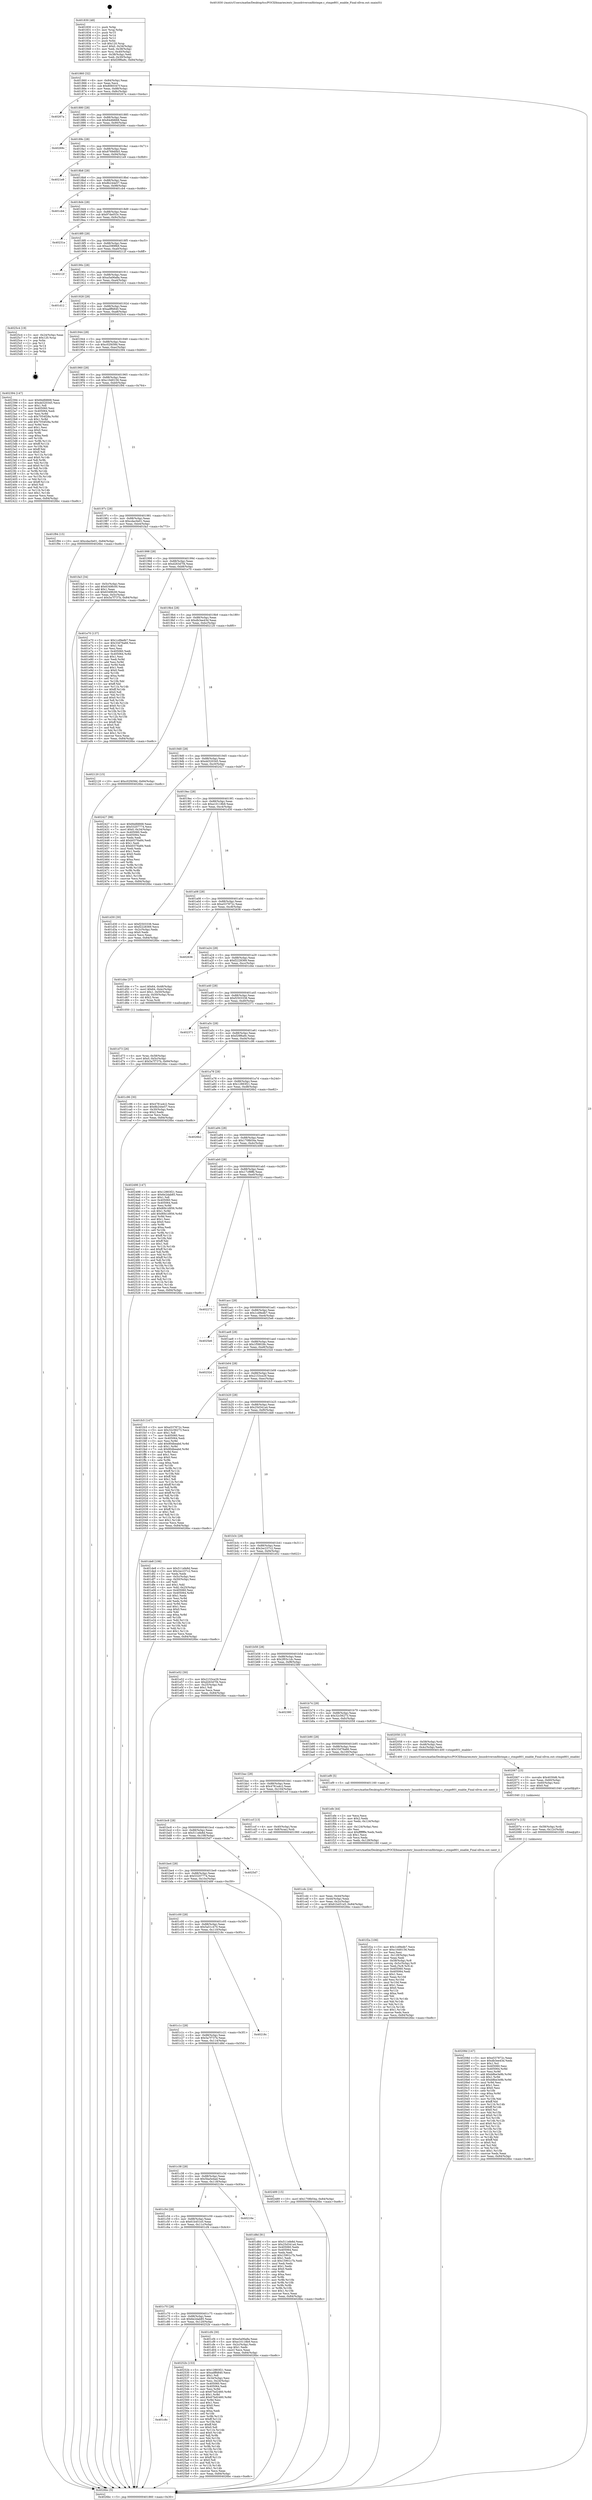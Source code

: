 digraph "0x401830" {
  label = "0x401830 (/mnt/c/Users/mathe/Desktop/tcc/POCII/binaries/extr_linuxdriversmfdstmpe.c_stmpe801_enable_Final-ollvm.out::main(0))"
  labelloc = "t"
  node[shape=record]

  Entry [label="",width=0.3,height=0.3,shape=circle,fillcolor=black,style=filled]
  "0x401860" [label="{
     0x401860 [32]\l
     | [instrs]\l
     &nbsp;&nbsp;0x401860 \<+6\>: mov -0x84(%rbp),%eax\l
     &nbsp;&nbsp;0x401866 \<+2\>: mov %eax,%ecx\l
     &nbsp;&nbsp;0x401868 \<+6\>: sub $0x8060347f,%ecx\l
     &nbsp;&nbsp;0x40186e \<+6\>: mov %eax,-0x88(%rbp)\l
     &nbsp;&nbsp;0x401874 \<+6\>: mov %ecx,-0x8c(%rbp)\l
     &nbsp;&nbsp;0x40187a \<+6\>: je 000000000040267a \<main+0xe4a\>\l
  }"]
  "0x40267a" [label="{
     0x40267a\l
  }", style=dashed]
  "0x401880" [label="{
     0x401880 [28]\l
     | [instrs]\l
     &nbsp;&nbsp;0x401880 \<+5\>: jmp 0000000000401885 \<main+0x55\>\l
     &nbsp;&nbsp;0x401885 \<+6\>: mov -0x88(%rbp),%eax\l
     &nbsp;&nbsp;0x40188b \<+5\>: sub $0x84dfd668,%eax\l
     &nbsp;&nbsp;0x401890 \<+6\>: mov %eax,-0x90(%rbp)\l
     &nbsp;&nbsp;0x401896 \<+6\>: je 000000000040269c \<main+0xe6c\>\l
  }"]
  Exit [label="",width=0.3,height=0.3,shape=circle,fillcolor=black,style=filled,peripheries=2]
  "0x40269c" [label="{
     0x40269c\l
  }", style=dashed]
  "0x40189c" [label="{
     0x40189c [28]\l
     | [instrs]\l
     &nbsp;&nbsp;0x40189c \<+5\>: jmp 00000000004018a1 \<main+0x71\>\l
     &nbsp;&nbsp;0x4018a1 \<+6\>: mov -0x88(%rbp),%eax\l
     &nbsp;&nbsp;0x4018a7 \<+5\>: sub $0x8769d0b5,%eax\l
     &nbsp;&nbsp;0x4018ac \<+6\>: mov %eax,-0x94(%rbp)\l
     &nbsp;&nbsp;0x4018b2 \<+6\>: je 00000000004021e9 \<main+0x9b9\>\l
  }"]
  "0x401c8c" [label="{
     0x401c8c\l
  }", style=dashed]
  "0x4021e9" [label="{
     0x4021e9\l
  }", style=dashed]
  "0x4018b8" [label="{
     0x4018b8 [28]\l
     | [instrs]\l
     &nbsp;&nbsp;0x4018b8 \<+5\>: jmp 00000000004018bd \<main+0x8d\>\l
     &nbsp;&nbsp;0x4018bd \<+6\>: mov -0x88(%rbp),%eax\l
     &nbsp;&nbsp;0x4018c3 \<+5\>: sub $0x8b244e57,%eax\l
     &nbsp;&nbsp;0x4018c8 \<+6\>: mov %eax,-0x98(%rbp)\l
     &nbsp;&nbsp;0x4018ce \<+6\>: je 0000000000401cb4 \<main+0x484\>\l
  }"]
  "0x40252b" [label="{
     0x40252b [153]\l
     | [instrs]\l
     &nbsp;&nbsp;0x40252b \<+5\>: mov $0x12883f21,%eax\l
     &nbsp;&nbsp;0x402530 \<+5\>: mov $0xadff4840,%ecx\l
     &nbsp;&nbsp;0x402535 \<+2\>: mov $0x1,%dl\l
     &nbsp;&nbsp;0x402537 \<+3\>: mov -0x34(%rbp),%esi\l
     &nbsp;&nbsp;0x40253a \<+3\>: mov %esi,-0x24(%rbp)\l
     &nbsp;&nbsp;0x40253d \<+7\>: mov 0x405060,%esi\l
     &nbsp;&nbsp;0x402544 \<+7\>: mov 0x405064,%edi\l
     &nbsp;&nbsp;0x40254b \<+3\>: mov %esi,%r8d\l
     &nbsp;&nbsp;0x40254e \<+7\>: sub $0x67bd2460,%r8d\l
     &nbsp;&nbsp;0x402555 \<+4\>: sub $0x1,%r8d\l
     &nbsp;&nbsp;0x402559 \<+7\>: add $0x67bd2460,%r8d\l
     &nbsp;&nbsp;0x402560 \<+4\>: imul %r8d,%esi\l
     &nbsp;&nbsp;0x402564 \<+3\>: and $0x1,%esi\l
     &nbsp;&nbsp;0x402567 \<+3\>: cmp $0x0,%esi\l
     &nbsp;&nbsp;0x40256a \<+4\>: sete %r9b\l
     &nbsp;&nbsp;0x40256e \<+3\>: cmp $0xa,%edi\l
     &nbsp;&nbsp;0x402571 \<+4\>: setl %r10b\l
     &nbsp;&nbsp;0x402575 \<+3\>: mov %r9b,%r11b\l
     &nbsp;&nbsp;0x402578 \<+4\>: xor $0xff,%r11b\l
     &nbsp;&nbsp;0x40257c \<+3\>: mov %r10b,%bl\l
     &nbsp;&nbsp;0x40257f \<+3\>: xor $0xff,%bl\l
     &nbsp;&nbsp;0x402582 \<+3\>: xor $0x0,%dl\l
     &nbsp;&nbsp;0x402585 \<+3\>: mov %r11b,%r14b\l
     &nbsp;&nbsp;0x402588 \<+4\>: and $0x0,%r14b\l
     &nbsp;&nbsp;0x40258c \<+3\>: and %dl,%r9b\l
     &nbsp;&nbsp;0x40258f \<+3\>: mov %bl,%r15b\l
     &nbsp;&nbsp;0x402592 \<+4\>: and $0x0,%r15b\l
     &nbsp;&nbsp;0x402596 \<+3\>: and %dl,%r10b\l
     &nbsp;&nbsp;0x402599 \<+3\>: or %r9b,%r14b\l
     &nbsp;&nbsp;0x40259c \<+3\>: or %r10b,%r15b\l
     &nbsp;&nbsp;0x40259f \<+3\>: xor %r15b,%r14b\l
     &nbsp;&nbsp;0x4025a2 \<+3\>: or %bl,%r11b\l
     &nbsp;&nbsp;0x4025a5 \<+4\>: xor $0xff,%r11b\l
     &nbsp;&nbsp;0x4025a9 \<+3\>: or $0x0,%dl\l
     &nbsp;&nbsp;0x4025ac \<+3\>: and %dl,%r11b\l
     &nbsp;&nbsp;0x4025af \<+3\>: or %r11b,%r14b\l
     &nbsp;&nbsp;0x4025b2 \<+4\>: test $0x1,%r14b\l
     &nbsp;&nbsp;0x4025b6 \<+3\>: cmovne %ecx,%eax\l
     &nbsp;&nbsp;0x4025b9 \<+6\>: mov %eax,-0x84(%rbp)\l
     &nbsp;&nbsp;0x4025bf \<+5\>: jmp 00000000004026bc \<main+0xe8c\>\l
  }"]
  "0x401cb4" [label="{
     0x401cb4\l
  }", style=dashed]
  "0x4018d4" [label="{
     0x4018d4 [28]\l
     | [instrs]\l
     &nbsp;&nbsp;0x4018d4 \<+5\>: jmp 00000000004018d9 \<main+0xa9\>\l
     &nbsp;&nbsp;0x4018d9 \<+6\>: mov -0x88(%rbp),%eax\l
     &nbsp;&nbsp;0x4018df \<+5\>: sub $0x97de053c,%eax\l
     &nbsp;&nbsp;0x4018e4 \<+6\>: mov %eax,-0x9c(%rbp)\l
     &nbsp;&nbsp;0x4018ea \<+6\>: je 000000000040231e \<main+0xaee\>\l
  }"]
  "0x40208d" [label="{
     0x40208d [147]\l
     | [instrs]\l
     &nbsp;&nbsp;0x40208d \<+5\>: mov $0xe537872c,%eax\l
     &nbsp;&nbsp;0x402092 \<+5\>: mov $0xdb3ee43d,%edx\l
     &nbsp;&nbsp;0x402097 \<+2\>: mov $0x1,%cl\l
     &nbsp;&nbsp;0x402099 \<+7\>: mov 0x405060,%esi\l
     &nbsp;&nbsp;0x4020a0 \<+8\>: mov 0x405064,%r8d\l
     &nbsp;&nbsp;0x4020a8 \<+3\>: mov %esi,%r9d\l
     &nbsp;&nbsp;0x4020ab \<+7\>: add $0xb8be3e9b,%r9d\l
     &nbsp;&nbsp;0x4020b2 \<+4\>: sub $0x1,%r9d\l
     &nbsp;&nbsp;0x4020b6 \<+7\>: sub $0xb8be3e9b,%r9d\l
     &nbsp;&nbsp;0x4020bd \<+4\>: imul %r9d,%esi\l
     &nbsp;&nbsp;0x4020c1 \<+3\>: and $0x1,%esi\l
     &nbsp;&nbsp;0x4020c4 \<+3\>: cmp $0x0,%esi\l
     &nbsp;&nbsp;0x4020c7 \<+4\>: sete %r10b\l
     &nbsp;&nbsp;0x4020cb \<+4\>: cmp $0xa,%r8d\l
     &nbsp;&nbsp;0x4020cf \<+4\>: setl %r11b\l
     &nbsp;&nbsp;0x4020d3 \<+3\>: mov %r10b,%bl\l
     &nbsp;&nbsp;0x4020d6 \<+3\>: xor $0xff,%bl\l
     &nbsp;&nbsp;0x4020d9 \<+3\>: mov %r11b,%r14b\l
     &nbsp;&nbsp;0x4020dc \<+4\>: xor $0xff,%r14b\l
     &nbsp;&nbsp;0x4020e0 \<+3\>: xor $0x0,%cl\l
     &nbsp;&nbsp;0x4020e3 \<+3\>: mov %bl,%r15b\l
     &nbsp;&nbsp;0x4020e6 \<+4\>: and $0x0,%r15b\l
     &nbsp;&nbsp;0x4020ea \<+3\>: and %cl,%r10b\l
     &nbsp;&nbsp;0x4020ed \<+3\>: mov %r14b,%r12b\l
     &nbsp;&nbsp;0x4020f0 \<+4\>: and $0x0,%r12b\l
     &nbsp;&nbsp;0x4020f4 \<+3\>: and %cl,%r11b\l
     &nbsp;&nbsp;0x4020f7 \<+3\>: or %r10b,%r15b\l
     &nbsp;&nbsp;0x4020fa \<+3\>: or %r11b,%r12b\l
     &nbsp;&nbsp;0x4020fd \<+3\>: xor %r12b,%r15b\l
     &nbsp;&nbsp;0x402100 \<+3\>: or %r14b,%bl\l
     &nbsp;&nbsp;0x402103 \<+3\>: xor $0xff,%bl\l
     &nbsp;&nbsp;0x402106 \<+3\>: or $0x0,%cl\l
     &nbsp;&nbsp;0x402109 \<+2\>: and %cl,%bl\l
     &nbsp;&nbsp;0x40210b \<+3\>: or %bl,%r15b\l
     &nbsp;&nbsp;0x40210e \<+4\>: test $0x1,%r15b\l
     &nbsp;&nbsp;0x402112 \<+3\>: cmovne %edx,%eax\l
     &nbsp;&nbsp;0x402115 \<+6\>: mov %eax,-0x84(%rbp)\l
     &nbsp;&nbsp;0x40211b \<+5\>: jmp 00000000004026bc \<main+0xe8c\>\l
  }"]
  "0x40231e" [label="{
     0x40231e\l
  }", style=dashed]
  "0x4018f0" [label="{
     0x4018f0 [28]\l
     | [instrs]\l
     &nbsp;&nbsp;0x4018f0 \<+5\>: jmp 00000000004018f5 \<main+0xc5\>\l
     &nbsp;&nbsp;0x4018f5 \<+6\>: mov -0x88(%rbp),%eax\l
     &nbsp;&nbsp;0x4018fb \<+5\>: sub $0xa2089fb9,%eax\l
     &nbsp;&nbsp;0x401900 \<+6\>: mov %eax,-0xa0(%rbp)\l
     &nbsp;&nbsp;0x401906 \<+6\>: je 000000000040212f \<main+0x8ff\>\l
  }"]
  "0x40207e" [label="{
     0x40207e [15]\l
     | [instrs]\l
     &nbsp;&nbsp;0x40207e \<+4\>: mov -0x58(%rbp),%rdi\l
     &nbsp;&nbsp;0x402082 \<+6\>: mov %eax,-0x12c(%rbp)\l
     &nbsp;&nbsp;0x402088 \<+5\>: call 0000000000401030 \<free@plt\>\l
     | [calls]\l
     &nbsp;&nbsp;0x401030 \{1\} (unknown)\l
  }"]
  "0x40212f" [label="{
     0x40212f\l
  }", style=dashed]
  "0x40190c" [label="{
     0x40190c [28]\l
     | [instrs]\l
     &nbsp;&nbsp;0x40190c \<+5\>: jmp 0000000000401911 \<main+0xe1\>\l
     &nbsp;&nbsp;0x401911 \<+6\>: mov -0x88(%rbp),%eax\l
     &nbsp;&nbsp;0x401917 \<+5\>: sub $0xa5a06a8a,%eax\l
     &nbsp;&nbsp;0x40191c \<+6\>: mov %eax,-0xa4(%rbp)\l
     &nbsp;&nbsp;0x401922 \<+6\>: je 0000000000401d12 \<main+0x4e2\>\l
  }"]
  "0x402067" [label="{
     0x402067 [23]\l
     | [instrs]\l
     &nbsp;&nbsp;0x402067 \<+10\>: movabs $0x4030d6,%rdi\l
     &nbsp;&nbsp;0x402071 \<+3\>: mov %eax,-0x60(%rbp)\l
     &nbsp;&nbsp;0x402074 \<+3\>: mov -0x60(%rbp),%esi\l
     &nbsp;&nbsp;0x402077 \<+2\>: mov $0x0,%al\l
     &nbsp;&nbsp;0x402079 \<+5\>: call 0000000000401040 \<printf@plt\>\l
     | [calls]\l
     &nbsp;&nbsp;0x401040 \{1\} (unknown)\l
  }"]
  "0x401d12" [label="{
     0x401d12\l
  }", style=dashed]
  "0x401928" [label="{
     0x401928 [28]\l
     | [instrs]\l
     &nbsp;&nbsp;0x401928 \<+5\>: jmp 000000000040192d \<main+0xfd\>\l
     &nbsp;&nbsp;0x40192d \<+6\>: mov -0x88(%rbp),%eax\l
     &nbsp;&nbsp;0x401933 \<+5\>: sub $0xadff4840,%eax\l
     &nbsp;&nbsp;0x401938 \<+6\>: mov %eax,-0xa8(%rbp)\l
     &nbsp;&nbsp;0x40193e \<+6\>: je 00000000004025c4 \<main+0xd94\>\l
  }"]
  "0x401f2a" [label="{
     0x401f2a [106]\l
     | [instrs]\l
     &nbsp;&nbsp;0x401f2a \<+5\>: mov $0x1cd9edb7,%ecx\l
     &nbsp;&nbsp;0x401f2f \<+5\>: mov $0xc16d0156,%edx\l
     &nbsp;&nbsp;0x401f34 \<+2\>: xor %esi,%esi\l
     &nbsp;&nbsp;0x401f36 \<+6\>: mov -0x128(%rbp),%edi\l
     &nbsp;&nbsp;0x401f3c \<+3\>: imul %eax,%edi\l
     &nbsp;&nbsp;0x401f3f \<+4\>: mov -0x58(%rbp),%r8\l
     &nbsp;&nbsp;0x401f43 \<+4\>: movslq -0x5c(%rbp),%r9\l
     &nbsp;&nbsp;0x401f47 \<+4\>: mov %edi,(%r8,%r9,4)\l
     &nbsp;&nbsp;0x401f4b \<+7\>: mov 0x405060,%eax\l
     &nbsp;&nbsp;0x401f52 \<+7\>: mov 0x405064,%edi\l
     &nbsp;&nbsp;0x401f59 \<+3\>: sub $0x1,%esi\l
     &nbsp;&nbsp;0x401f5c \<+3\>: mov %eax,%r10d\l
     &nbsp;&nbsp;0x401f5f \<+3\>: add %esi,%r10d\l
     &nbsp;&nbsp;0x401f62 \<+4\>: imul %r10d,%eax\l
     &nbsp;&nbsp;0x401f66 \<+3\>: and $0x1,%eax\l
     &nbsp;&nbsp;0x401f69 \<+3\>: cmp $0x0,%eax\l
     &nbsp;&nbsp;0x401f6c \<+4\>: sete %r11b\l
     &nbsp;&nbsp;0x401f70 \<+3\>: cmp $0xa,%edi\l
     &nbsp;&nbsp;0x401f73 \<+3\>: setl %bl\l
     &nbsp;&nbsp;0x401f76 \<+3\>: mov %r11b,%r14b\l
     &nbsp;&nbsp;0x401f79 \<+3\>: and %bl,%r14b\l
     &nbsp;&nbsp;0x401f7c \<+3\>: xor %bl,%r11b\l
     &nbsp;&nbsp;0x401f7f \<+3\>: or %r11b,%r14b\l
     &nbsp;&nbsp;0x401f82 \<+4\>: test $0x1,%r14b\l
     &nbsp;&nbsp;0x401f86 \<+3\>: cmovne %edx,%ecx\l
     &nbsp;&nbsp;0x401f89 \<+6\>: mov %ecx,-0x84(%rbp)\l
     &nbsp;&nbsp;0x401f8f \<+5\>: jmp 00000000004026bc \<main+0xe8c\>\l
  }"]
  "0x4025c4" [label="{
     0x4025c4 [19]\l
     | [instrs]\l
     &nbsp;&nbsp;0x4025c4 \<+3\>: mov -0x24(%rbp),%eax\l
     &nbsp;&nbsp;0x4025c7 \<+7\>: add $0x120,%rsp\l
     &nbsp;&nbsp;0x4025ce \<+1\>: pop %rbx\l
     &nbsp;&nbsp;0x4025cf \<+2\>: pop %r12\l
     &nbsp;&nbsp;0x4025d1 \<+2\>: pop %r14\l
     &nbsp;&nbsp;0x4025d3 \<+2\>: pop %r15\l
     &nbsp;&nbsp;0x4025d5 \<+1\>: pop %rbp\l
     &nbsp;&nbsp;0x4025d6 \<+1\>: ret\l
  }"]
  "0x401944" [label="{
     0x401944 [28]\l
     | [instrs]\l
     &nbsp;&nbsp;0x401944 \<+5\>: jmp 0000000000401949 \<main+0x119\>\l
     &nbsp;&nbsp;0x401949 \<+6\>: mov -0x88(%rbp),%eax\l
     &nbsp;&nbsp;0x40194f \<+5\>: sub $0xc02f458d,%eax\l
     &nbsp;&nbsp;0x401954 \<+6\>: mov %eax,-0xac(%rbp)\l
     &nbsp;&nbsp;0x40195a \<+6\>: je 0000000000402394 \<main+0xb64\>\l
  }"]
  "0x401efe" [label="{
     0x401efe [44]\l
     | [instrs]\l
     &nbsp;&nbsp;0x401efe \<+2\>: xor %ecx,%ecx\l
     &nbsp;&nbsp;0x401f00 \<+5\>: mov $0x2,%edx\l
     &nbsp;&nbsp;0x401f05 \<+6\>: mov %edx,-0x124(%rbp)\l
     &nbsp;&nbsp;0x401f0b \<+1\>: cltd\l
     &nbsp;&nbsp;0x401f0c \<+6\>: mov -0x124(%rbp),%esi\l
     &nbsp;&nbsp;0x401f12 \<+2\>: idiv %esi\l
     &nbsp;&nbsp;0x401f14 \<+6\>: imul $0xfffffffe,%edx,%edx\l
     &nbsp;&nbsp;0x401f1a \<+3\>: sub $0x1,%ecx\l
     &nbsp;&nbsp;0x401f1d \<+2\>: sub %ecx,%edx\l
     &nbsp;&nbsp;0x401f1f \<+6\>: mov %edx,-0x128(%rbp)\l
     &nbsp;&nbsp;0x401f25 \<+5\>: call 0000000000401160 \<next_i\>\l
     | [calls]\l
     &nbsp;&nbsp;0x401160 \{1\} (/mnt/c/Users/mathe/Desktop/tcc/POCII/binaries/extr_linuxdriversmfdstmpe.c_stmpe801_enable_Final-ollvm.out::next_i)\l
  }"]
  "0x402394" [label="{
     0x402394 [147]\l
     | [instrs]\l
     &nbsp;&nbsp;0x402394 \<+5\>: mov $0x84dfd668,%eax\l
     &nbsp;&nbsp;0x402399 \<+5\>: mov $0xdd320345,%ecx\l
     &nbsp;&nbsp;0x40239e \<+2\>: mov $0x1,%dl\l
     &nbsp;&nbsp;0x4023a0 \<+7\>: mov 0x405060,%esi\l
     &nbsp;&nbsp;0x4023a7 \<+7\>: mov 0x405064,%edi\l
     &nbsp;&nbsp;0x4023ae \<+3\>: mov %esi,%r8d\l
     &nbsp;&nbsp;0x4023b1 \<+7\>: sub $0x7054f28a,%r8d\l
     &nbsp;&nbsp;0x4023b8 \<+4\>: sub $0x1,%r8d\l
     &nbsp;&nbsp;0x4023bc \<+7\>: add $0x7054f28a,%r8d\l
     &nbsp;&nbsp;0x4023c3 \<+4\>: imul %r8d,%esi\l
     &nbsp;&nbsp;0x4023c7 \<+3\>: and $0x1,%esi\l
     &nbsp;&nbsp;0x4023ca \<+3\>: cmp $0x0,%esi\l
     &nbsp;&nbsp;0x4023cd \<+4\>: sete %r9b\l
     &nbsp;&nbsp;0x4023d1 \<+3\>: cmp $0xa,%edi\l
     &nbsp;&nbsp;0x4023d4 \<+4\>: setl %r10b\l
     &nbsp;&nbsp;0x4023d8 \<+3\>: mov %r9b,%r11b\l
     &nbsp;&nbsp;0x4023db \<+4\>: xor $0xff,%r11b\l
     &nbsp;&nbsp;0x4023df \<+3\>: mov %r10b,%bl\l
     &nbsp;&nbsp;0x4023e2 \<+3\>: xor $0xff,%bl\l
     &nbsp;&nbsp;0x4023e5 \<+3\>: xor $0x0,%dl\l
     &nbsp;&nbsp;0x4023e8 \<+3\>: mov %r11b,%r14b\l
     &nbsp;&nbsp;0x4023eb \<+4\>: and $0x0,%r14b\l
     &nbsp;&nbsp;0x4023ef \<+3\>: and %dl,%r9b\l
     &nbsp;&nbsp;0x4023f2 \<+3\>: mov %bl,%r15b\l
     &nbsp;&nbsp;0x4023f5 \<+4\>: and $0x0,%r15b\l
     &nbsp;&nbsp;0x4023f9 \<+3\>: and %dl,%r10b\l
     &nbsp;&nbsp;0x4023fc \<+3\>: or %r9b,%r14b\l
     &nbsp;&nbsp;0x4023ff \<+3\>: or %r10b,%r15b\l
     &nbsp;&nbsp;0x402402 \<+3\>: xor %r15b,%r14b\l
     &nbsp;&nbsp;0x402405 \<+3\>: or %bl,%r11b\l
     &nbsp;&nbsp;0x402408 \<+4\>: xor $0xff,%r11b\l
     &nbsp;&nbsp;0x40240c \<+3\>: or $0x0,%dl\l
     &nbsp;&nbsp;0x40240f \<+3\>: and %dl,%r11b\l
     &nbsp;&nbsp;0x402412 \<+3\>: or %r11b,%r14b\l
     &nbsp;&nbsp;0x402415 \<+4\>: test $0x1,%r14b\l
     &nbsp;&nbsp;0x402419 \<+3\>: cmovne %ecx,%eax\l
     &nbsp;&nbsp;0x40241c \<+6\>: mov %eax,-0x84(%rbp)\l
     &nbsp;&nbsp;0x402422 \<+5\>: jmp 00000000004026bc \<main+0xe8c\>\l
  }"]
  "0x401960" [label="{
     0x401960 [28]\l
     | [instrs]\l
     &nbsp;&nbsp;0x401960 \<+5\>: jmp 0000000000401965 \<main+0x135\>\l
     &nbsp;&nbsp;0x401965 \<+6\>: mov -0x88(%rbp),%eax\l
     &nbsp;&nbsp;0x40196b \<+5\>: sub $0xc16d0156,%eax\l
     &nbsp;&nbsp;0x401970 \<+6\>: mov %eax,-0xb0(%rbp)\l
     &nbsp;&nbsp;0x401976 \<+6\>: je 0000000000401f94 \<main+0x764\>\l
  }"]
  "0x401d73" [label="{
     0x401d73 [26]\l
     | [instrs]\l
     &nbsp;&nbsp;0x401d73 \<+4\>: mov %rax,-0x58(%rbp)\l
     &nbsp;&nbsp;0x401d77 \<+7\>: movl $0x0,-0x5c(%rbp)\l
     &nbsp;&nbsp;0x401d7e \<+10\>: movl $0x5a7f737b,-0x84(%rbp)\l
     &nbsp;&nbsp;0x401d88 \<+5\>: jmp 00000000004026bc \<main+0xe8c\>\l
  }"]
  "0x401f94" [label="{
     0x401f94 [15]\l
     | [instrs]\l
     &nbsp;&nbsp;0x401f94 \<+10\>: movl $0xcdac0e01,-0x84(%rbp)\l
     &nbsp;&nbsp;0x401f9e \<+5\>: jmp 00000000004026bc \<main+0xe8c\>\l
  }"]
  "0x40197c" [label="{
     0x40197c [28]\l
     | [instrs]\l
     &nbsp;&nbsp;0x40197c \<+5\>: jmp 0000000000401981 \<main+0x151\>\l
     &nbsp;&nbsp;0x401981 \<+6\>: mov -0x88(%rbp),%eax\l
     &nbsp;&nbsp;0x401987 \<+5\>: sub $0xcdac0e01,%eax\l
     &nbsp;&nbsp;0x40198c \<+6\>: mov %eax,-0xb4(%rbp)\l
     &nbsp;&nbsp;0x401992 \<+6\>: je 0000000000401fa3 \<main+0x773\>\l
  }"]
  "0x401c70" [label="{
     0x401c70 [28]\l
     | [instrs]\l
     &nbsp;&nbsp;0x401c70 \<+5\>: jmp 0000000000401c75 \<main+0x445\>\l
     &nbsp;&nbsp;0x401c75 \<+6\>: mov -0x88(%rbp),%eax\l
     &nbsp;&nbsp;0x401c7b \<+5\>: sub $0x6e2dab85,%eax\l
     &nbsp;&nbsp;0x401c80 \<+6\>: mov %eax,-0x120(%rbp)\l
     &nbsp;&nbsp;0x401c86 \<+6\>: je 000000000040252b \<main+0xcfb\>\l
  }"]
  "0x401fa3" [label="{
     0x401fa3 [34]\l
     | [instrs]\l
     &nbsp;&nbsp;0x401fa3 \<+3\>: mov -0x5c(%rbp),%eax\l
     &nbsp;&nbsp;0x401fa6 \<+5\>: add $0x6349fc00,%eax\l
     &nbsp;&nbsp;0x401fab \<+3\>: add $0x1,%eax\l
     &nbsp;&nbsp;0x401fae \<+5\>: sub $0x6349fc00,%eax\l
     &nbsp;&nbsp;0x401fb3 \<+3\>: mov %eax,-0x5c(%rbp)\l
     &nbsp;&nbsp;0x401fb6 \<+10\>: movl $0x5a7f737b,-0x84(%rbp)\l
     &nbsp;&nbsp;0x401fc0 \<+5\>: jmp 00000000004026bc \<main+0xe8c\>\l
  }"]
  "0x401998" [label="{
     0x401998 [28]\l
     | [instrs]\l
     &nbsp;&nbsp;0x401998 \<+5\>: jmp 000000000040199d \<main+0x16d\>\l
     &nbsp;&nbsp;0x40199d \<+6\>: mov -0x88(%rbp),%eax\l
     &nbsp;&nbsp;0x4019a3 \<+5\>: sub $0xd263d7f4,%eax\l
     &nbsp;&nbsp;0x4019a8 \<+6\>: mov %eax,-0xb8(%rbp)\l
     &nbsp;&nbsp;0x4019ae \<+6\>: je 0000000000401e70 \<main+0x640\>\l
  }"]
  "0x401cf4" [label="{
     0x401cf4 [30]\l
     | [instrs]\l
     &nbsp;&nbsp;0x401cf4 \<+5\>: mov $0xa5a06a8a,%eax\l
     &nbsp;&nbsp;0x401cf9 \<+5\>: mov $0xe10118b9,%ecx\l
     &nbsp;&nbsp;0x401cfe \<+3\>: mov -0x2c(%rbp),%edx\l
     &nbsp;&nbsp;0x401d01 \<+3\>: cmp $0x1,%edx\l
     &nbsp;&nbsp;0x401d04 \<+3\>: cmovl %ecx,%eax\l
     &nbsp;&nbsp;0x401d07 \<+6\>: mov %eax,-0x84(%rbp)\l
     &nbsp;&nbsp;0x401d0d \<+5\>: jmp 00000000004026bc \<main+0xe8c\>\l
  }"]
  "0x401e70" [label="{
     0x401e70 [137]\l
     | [instrs]\l
     &nbsp;&nbsp;0x401e70 \<+5\>: mov $0x1cd9edb7,%eax\l
     &nbsp;&nbsp;0x401e75 \<+5\>: mov $0x33d76a66,%ecx\l
     &nbsp;&nbsp;0x401e7a \<+2\>: mov $0x1,%dl\l
     &nbsp;&nbsp;0x401e7c \<+2\>: xor %esi,%esi\l
     &nbsp;&nbsp;0x401e7e \<+7\>: mov 0x405060,%edi\l
     &nbsp;&nbsp;0x401e85 \<+8\>: mov 0x405064,%r8d\l
     &nbsp;&nbsp;0x401e8d \<+3\>: sub $0x1,%esi\l
     &nbsp;&nbsp;0x401e90 \<+3\>: mov %edi,%r9d\l
     &nbsp;&nbsp;0x401e93 \<+3\>: add %esi,%r9d\l
     &nbsp;&nbsp;0x401e96 \<+4\>: imul %r9d,%edi\l
     &nbsp;&nbsp;0x401e9a \<+3\>: and $0x1,%edi\l
     &nbsp;&nbsp;0x401e9d \<+3\>: cmp $0x0,%edi\l
     &nbsp;&nbsp;0x401ea0 \<+4\>: sete %r10b\l
     &nbsp;&nbsp;0x401ea4 \<+4\>: cmp $0xa,%r8d\l
     &nbsp;&nbsp;0x401ea8 \<+4\>: setl %r11b\l
     &nbsp;&nbsp;0x401eac \<+3\>: mov %r10b,%bl\l
     &nbsp;&nbsp;0x401eaf \<+3\>: xor $0xff,%bl\l
     &nbsp;&nbsp;0x401eb2 \<+3\>: mov %r11b,%r14b\l
     &nbsp;&nbsp;0x401eb5 \<+4\>: xor $0xff,%r14b\l
     &nbsp;&nbsp;0x401eb9 \<+3\>: xor $0x0,%dl\l
     &nbsp;&nbsp;0x401ebc \<+3\>: mov %bl,%r15b\l
     &nbsp;&nbsp;0x401ebf \<+4\>: and $0x0,%r15b\l
     &nbsp;&nbsp;0x401ec3 \<+3\>: and %dl,%r10b\l
     &nbsp;&nbsp;0x401ec6 \<+3\>: mov %r14b,%r12b\l
     &nbsp;&nbsp;0x401ec9 \<+4\>: and $0x0,%r12b\l
     &nbsp;&nbsp;0x401ecd \<+3\>: and %dl,%r11b\l
     &nbsp;&nbsp;0x401ed0 \<+3\>: or %r10b,%r15b\l
     &nbsp;&nbsp;0x401ed3 \<+3\>: or %r11b,%r12b\l
     &nbsp;&nbsp;0x401ed6 \<+3\>: xor %r12b,%r15b\l
     &nbsp;&nbsp;0x401ed9 \<+3\>: or %r14b,%bl\l
     &nbsp;&nbsp;0x401edc \<+3\>: xor $0xff,%bl\l
     &nbsp;&nbsp;0x401edf \<+3\>: or $0x0,%dl\l
     &nbsp;&nbsp;0x401ee2 \<+2\>: and %dl,%bl\l
     &nbsp;&nbsp;0x401ee4 \<+3\>: or %bl,%r15b\l
     &nbsp;&nbsp;0x401ee7 \<+4\>: test $0x1,%r15b\l
     &nbsp;&nbsp;0x401eeb \<+3\>: cmovne %ecx,%eax\l
     &nbsp;&nbsp;0x401eee \<+6\>: mov %eax,-0x84(%rbp)\l
     &nbsp;&nbsp;0x401ef4 \<+5\>: jmp 00000000004026bc \<main+0xe8c\>\l
  }"]
  "0x4019b4" [label="{
     0x4019b4 [28]\l
     | [instrs]\l
     &nbsp;&nbsp;0x4019b4 \<+5\>: jmp 00000000004019b9 \<main+0x189\>\l
     &nbsp;&nbsp;0x4019b9 \<+6\>: mov -0x88(%rbp),%eax\l
     &nbsp;&nbsp;0x4019bf \<+5\>: sub $0xdb3ee43d,%eax\l
     &nbsp;&nbsp;0x4019c4 \<+6\>: mov %eax,-0xbc(%rbp)\l
     &nbsp;&nbsp;0x4019ca \<+6\>: je 0000000000402120 \<main+0x8f0\>\l
  }"]
  "0x401c54" [label="{
     0x401c54 [28]\l
     | [instrs]\l
     &nbsp;&nbsp;0x401c54 \<+5\>: jmp 0000000000401c59 \<main+0x429\>\l
     &nbsp;&nbsp;0x401c59 \<+6\>: mov -0x88(%rbp),%eax\l
     &nbsp;&nbsp;0x401c5f \<+5\>: sub $0x61b451e5,%eax\l
     &nbsp;&nbsp;0x401c64 \<+6\>: mov %eax,-0x11c(%rbp)\l
     &nbsp;&nbsp;0x401c6a \<+6\>: je 0000000000401cf4 \<main+0x4c4\>\l
  }"]
  "0x402120" [label="{
     0x402120 [15]\l
     | [instrs]\l
     &nbsp;&nbsp;0x402120 \<+10\>: movl $0xc02f458d,-0x84(%rbp)\l
     &nbsp;&nbsp;0x40212a \<+5\>: jmp 00000000004026bc \<main+0xe8c\>\l
  }"]
  "0x4019d0" [label="{
     0x4019d0 [28]\l
     | [instrs]\l
     &nbsp;&nbsp;0x4019d0 \<+5\>: jmp 00000000004019d5 \<main+0x1a5\>\l
     &nbsp;&nbsp;0x4019d5 \<+6\>: mov -0x88(%rbp),%eax\l
     &nbsp;&nbsp;0x4019db \<+5\>: sub $0xdd320345,%eax\l
     &nbsp;&nbsp;0x4019e0 \<+6\>: mov %eax,-0xc0(%rbp)\l
     &nbsp;&nbsp;0x4019e6 \<+6\>: je 0000000000402427 \<main+0xbf7\>\l
  }"]
  "0x40216e" [label="{
     0x40216e\l
  }", style=dashed]
  "0x402427" [label="{
     0x402427 [98]\l
     | [instrs]\l
     &nbsp;&nbsp;0x402427 \<+5\>: mov $0x84dfd668,%eax\l
     &nbsp;&nbsp;0x40242c \<+5\>: mov $0x53207774,%ecx\l
     &nbsp;&nbsp;0x402431 \<+7\>: movl $0x0,-0x34(%rbp)\l
     &nbsp;&nbsp;0x402438 \<+7\>: mov 0x405060,%edx\l
     &nbsp;&nbsp;0x40243f \<+7\>: mov 0x405064,%esi\l
     &nbsp;&nbsp;0x402446 \<+2\>: mov %edx,%edi\l
     &nbsp;&nbsp;0x402448 \<+6\>: add $0xb0376a84,%edi\l
     &nbsp;&nbsp;0x40244e \<+3\>: sub $0x1,%edi\l
     &nbsp;&nbsp;0x402451 \<+6\>: sub $0xb0376a84,%edi\l
     &nbsp;&nbsp;0x402457 \<+3\>: imul %edi,%edx\l
     &nbsp;&nbsp;0x40245a \<+3\>: and $0x1,%edx\l
     &nbsp;&nbsp;0x40245d \<+3\>: cmp $0x0,%edx\l
     &nbsp;&nbsp;0x402460 \<+4\>: sete %r8b\l
     &nbsp;&nbsp;0x402464 \<+3\>: cmp $0xa,%esi\l
     &nbsp;&nbsp;0x402467 \<+4\>: setl %r9b\l
     &nbsp;&nbsp;0x40246b \<+3\>: mov %r8b,%r10b\l
     &nbsp;&nbsp;0x40246e \<+3\>: and %r9b,%r10b\l
     &nbsp;&nbsp;0x402471 \<+3\>: xor %r9b,%r8b\l
     &nbsp;&nbsp;0x402474 \<+3\>: or %r8b,%r10b\l
     &nbsp;&nbsp;0x402477 \<+4\>: test $0x1,%r10b\l
     &nbsp;&nbsp;0x40247b \<+3\>: cmovne %ecx,%eax\l
     &nbsp;&nbsp;0x40247e \<+6\>: mov %eax,-0x84(%rbp)\l
     &nbsp;&nbsp;0x402484 \<+5\>: jmp 00000000004026bc \<main+0xe8c\>\l
  }"]
  "0x4019ec" [label="{
     0x4019ec [28]\l
     | [instrs]\l
     &nbsp;&nbsp;0x4019ec \<+5\>: jmp 00000000004019f1 \<main+0x1c1\>\l
     &nbsp;&nbsp;0x4019f1 \<+6\>: mov -0x88(%rbp),%eax\l
     &nbsp;&nbsp;0x4019f7 \<+5\>: sub $0xe10118b9,%eax\l
     &nbsp;&nbsp;0x4019fc \<+6\>: mov %eax,-0xc4(%rbp)\l
     &nbsp;&nbsp;0x401a02 \<+6\>: je 0000000000401d30 \<main+0x500\>\l
  }"]
  "0x401c38" [label="{
     0x401c38 [28]\l
     | [instrs]\l
     &nbsp;&nbsp;0x401c38 \<+5\>: jmp 0000000000401c3d \<main+0x40d\>\l
     &nbsp;&nbsp;0x401c3d \<+6\>: mov -0x88(%rbp),%eax\l
     &nbsp;&nbsp;0x401c43 \<+5\>: sub $0x5ba5e4ad,%eax\l
     &nbsp;&nbsp;0x401c48 \<+6\>: mov %eax,-0x118(%rbp)\l
     &nbsp;&nbsp;0x401c4e \<+6\>: je 000000000040216e \<main+0x93e\>\l
  }"]
  "0x401d30" [label="{
     0x401d30 [30]\l
     | [instrs]\l
     &nbsp;&nbsp;0x401d30 \<+5\>: mov $0xf2503338,%eax\l
     &nbsp;&nbsp;0x401d35 \<+5\>: mov $0xf2228369,%ecx\l
     &nbsp;&nbsp;0x401d3a \<+3\>: mov -0x2c(%rbp),%edx\l
     &nbsp;&nbsp;0x401d3d \<+3\>: cmp $0x0,%edx\l
     &nbsp;&nbsp;0x401d40 \<+3\>: cmove %ecx,%eax\l
     &nbsp;&nbsp;0x401d43 \<+6\>: mov %eax,-0x84(%rbp)\l
     &nbsp;&nbsp;0x401d49 \<+5\>: jmp 00000000004026bc \<main+0xe8c\>\l
  }"]
  "0x401a08" [label="{
     0x401a08 [28]\l
     | [instrs]\l
     &nbsp;&nbsp;0x401a08 \<+5\>: jmp 0000000000401a0d \<main+0x1dd\>\l
     &nbsp;&nbsp;0x401a0d \<+6\>: mov -0x88(%rbp),%eax\l
     &nbsp;&nbsp;0x401a13 \<+5\>: sub $0xe537872c,%eax\l
     &nbsp;&nbsp;0x401a18 \<+6\>: mov %eax,-0xc8(%rbp)\l
     &nbsp;&nbsp;0x401a1e \<+6\>: je 0000000000402636 \<main+0xe06\>\l
  }"]
  "0x401d8d" [label="{
     0x401d8d [91]\l
     | [instrs]\l
     &nbsp;&nbsp;0x401d8d \<+5\>: mov $0x511efe8d,%eax\l
     &nbsp;&nbsp;0x401d92 \<+5\>: mov $0x25d341a4,%ecx\l
     &nbsp;&nbsp;0x401d97 \<+7\>: mov 0x405060,%edx\l
     &nbsp;&nbsp;0x401d9e \<+7\>: mov 0x405064,%esi\l
     &nbsp;&nbsp;0x401da5 \<+2\>: mov %edx,%edi\l
     &nbsp;&nbsp;0x401da7 \<+6\>: add $0x15901c7b,%edi\l
     &nbsp;&nbsp;0x401dad \<+3\>: sub $0x1,%edi\l
     &nbsp;&nbsp;0x401db0 \<+6\>: sub $0x15901c7b,%edi\l
     &nbsp;&nbsp;0x401db6 \<+3\>: imul %edi,%edx\l
     &nbsp;&nbsp;0x401db9 \<+3\>: and $0x1,%edx\l
     &nbsp;&nbsp;0x401dbc \<+3\>: cmp $0x0,%edx\l
     &nbsp;&nbsp;0x401dbf \<+4\>: sete %r8b\l
     &nbsp;&nbsp;0x401dc3 \<+3\>: cmp $0xa,%esi\l
     &nbsp;&nbsp;0x401dc6 \<+4\>: setl %r9b\l
     &nbsp;&nbsp;0x401dca \<+3\>: mov %r8b,%r10b\l
     &nbsp;&nbsp;0x401dcd \<+3\>: and %r9b,%r10b\l
     &nbsp;&nbsp;0x401dd0 \<+3\>: xor %r9b,%r8b\l
     &nbsp;&nbsp;0x401dd3 \<+3\>: or %r8b,%r10b\l
     &nbsp;&nbsp;0x401dd6 \<+4\>: test $0x1,%r10b\l
     &nbsp;&nbsp;0x401dda \<+3\>: cmovne %ecx,%eax\l
     &nbsp;&nbsp;0x401ddd \<+6\>: mov %eax,-0x84(%rbp)\l
     &nbsp;&nbsp;0x401de3 \<+5\>: jmp 00000000004026bc \<main+0xe8c\>\l
  }"]
  "0x402636" [label="{
     0x402636\l
  }", style=dashed]
  "0x401a24" [label="{
     0x401a24 [28]\l
     | [instrs]\l
     &nbsp;&nbsp;0x401a24 \<+5\>: jmp 0000000000401a29 \<main+0x1f9\>\l
     &nbsp;&nbsp;0x401a29 \<+6\>: mov -0x88(%rbp),%eax\l
     &nbsp;&nbsp;0x401a2f \<+5\>: sub $0xf2228369,%eax\l
     &nbsp;&nbsp;0x401a34 \<+6\>: mov %eax,-0xcc(%rbp)\l
     &nbsp;&nbsp;0x401a3a \<+6\>: je 0000000000401d4e \<main+0x51e\>\l
  }"]
  "0x401c1c" [label="{
     0x401c1c [28]\l
     | [instrs]\l
     &nbsp;&nbsp;0x401c1c \<+5\>: jmp 0000000000401c21 \<main+0x3f1\>\l
     &nbsp;&nbsp;0x401c21 \<+6\>: mov -0x88(%rbp),%eax\l
     &nbsp;&nbsp;0x401c27 \<+5\>: sub $0x5a7f737b,%eax\l
     &nbsp;&nbsp;0x401c2c \<+6\>: mov %eax,-0x114(%rbp)\l
     &nbsp;&nbsp;0x401c32 \<+6\>: je 0000000000401d8d \<main+0x55d\>\l
  }"]
  "0x401d4e" [label="{
     0x401d4e [37]\l
     | [instrs]\l
     &nbsp;&nbsp;0x401d4e \<+7\>: movl $0x64,-0x48(%rbp)\l
     &nbsp;&nbsp;0x401d55 \<+7\>: movl $0x64,-0x4c(%rbp)\l
     &nbsp;&nbsp;0x401d5c \<+7\>: movl $0x1,-0x50(%rbp)\l
     &nbsp;&nbsp;0x401d63 \<+4\>: movslq -0x50(%rbp),%rax\l
     &nbsp;&nbsp;0x401d67 \<+4\>: shl $0x2,%rax\l
     &nbsp;&nbsp;0x401d6b \<+3\>: mov %rax,%rdi\l
     &nbsp;&nbsp;0x401d6e \<+5\>: call 0000000000401050 \<malloc@plt\>\l
     | [calls]\l
     &nbsp;&nbsp;0x401050 \{1\} (unknown)\l
  }"]
  "0x401a40" [label="{
     0x401a40 [28]\l
     | [instrs]\l
     &nbsp;&nbsp;0x401a40 \<+5\>: jmp 0000000000401a45 \<main+0x215\>\l
     &nbsp;&nbsp;0x401a45 \<+6\>: mov -0x88(%rbp),%eax\l
     &nbsp;&nbsp;0x401a4b \<+5\>: sub $0xf2503338,%eax\l
     &nbsp;&nbsp;0x401a50 \<+6\>: mov %eax,-0xd0(%rbp)\l
     &nbsp;&nbsp;0x401a56 \<+6\>: je 0000000000402371 \<main+0xb41\>\l
  }"]
  "0x40218c" [label="{
     0x40218c\l
  }", style=dashed]
  "0x402371" [label="{
     0x402371\l
  }", style=dashed]
  "0x401a5c" [label="{
     0x401a5c [28]\l
     | [instrs]\l
     &nbsp;&nbsp;0x401a5c \<+5\>: jmp 0000000000401a61 \<main+0x231\>\l
     &nbsp;&nbsp;0x401a61 \<+6\>: mov -0x88(%rbp),%eax\l
     &nbsp;&nbsp;0x401a67 \<+5\>: sub $0xf29f6a9c,%eax\l
     &nbsp;&nbsp;0x401a6c \<+6\>: mov %eax,-0xd4(%rbp)\l
     &nbsp;&nbsp;0x401a72 \<+6\>: je 0000000000401c96 \<main+0x466\>\l
  }"]
  "0x401c00" [label="{
     0x401c00 [28]\l
     | [instrs]\l
     &nbsp;&nbsp;0x401c00 \<+5\>: jmp 0000000000401c05 \<main+0x3d5\>\l
     &nbsp;&nbsp;0x401c05 \<+6\>: mov -0x88(%rbp),%eax\l
     &nbsp;&nbsp;0x401c0b \<+5\>: sub $0x5a51c470,%eax\l
     &nbsp;&nbsp;0x401c10 \<+6\>: mov %eax,-0x110(%rbp)\l
     &nbsp;&nbsp;0x401c16 \<+6\>: je 000000000040218c \<main+0x95c\>\l
  }"]
  "0x401c96" [label="{
     0x401c96 [30]\l
     | [instrs]\l
     &nbsp;&nbsp;0x401c96 \<+5\>: mov $0x4781a4c2,%eax\l
     &nbsp;&nbsp;0x401c9b \<+5\>: mov $0x8b244e57,%ecx\l
     &nbsp;&nbsp;0x401ca0 \<+3\>: mov -0x30(%rbp),%edx\l
     &nbsp;&nbsp;0x401ca3 \<+3\>: cmp $0x2,%edx\l
     &nbsp;&nbsp;0x401ca6 \<+3\>: cmovne %ecx,%eax\l
     &nbsp;&nbsp;0x401ca9 \<+6\>: mov %eax,-0x84(%rbp)\l
     &nbsp;&nbsp;0x401caf \<+5\>: jmp 00000000004026bc \<main+0xe8c\>\l
  }"]
  "0x401a78" [label="{
     0x401a78 [28]\l
     | [instrs]\l
     &nbsp;&nbsp;0x401a78 \<+5\>: jmp 0000000000401a7d \<main+0x24d\>\l
     &nbsp;&nbsp;0x401a7d \<+6\>: mov -0x88(%rbp),%eax\l
     &nbsp;&nbsp;0x401a83 \<+5\>: sub $0x12883f21,%eax\l
     &nbsp;&nbsp;0x401a88 \<+6\>: mov %eax,-0xd8(%rbp)\l
     &nbsp;&nbsp;0x401a8e \<+6\>: je 00000000004026b2 \<main+0xe82\>\l
  }"]
  "0x4026bc" [label="{
     0x4026bc [5]\l
     | [instrs]\l
     &nbsp;&nbsp;0x4026bc \<+5\>: jmp 0000000000401860 \<main+0x30\>\l
  }"]
  "0x401830" [label="{
     0x401830 [48]\l
     | [instrs]\l
     &nbsp;&nbsp;0x401830 \<+1\>: push %rbp\l
     &nbsp;&nbsp;0x401831 \<+3\>: mov %rsp,%rbp\l
     &nbsp;&nbsp;0x401834 \<+2\>: push %r15\l
     &nbsp;&nbsp;0x401836 \<+2\>: push %r14\l
     &nbsp;&nbsp;0x401838 \<+2\>: push %r12\l
     &nbsp;&nbsp;0x40183a \<+1\>: push %rbx\l
     &nbsp;&nbsp;0x40183b \<+7\>: sub $0x120,%rsp\l
     &nbsp;&nbsp;0x401842 \<+7\>: movl $0x0,-0x34(%rbp)\l
     &nbsp;&nbsp;0x401849 \<+3\>: mov %edi,-0x38(%rbp)\l
     &nbsp;&nbsp;0x40184c \<+4\>: mov %rsi,-0x40(%rbp)\l
     &nbsp;&nbsp;0x401850 \<+3\>: mov -0x38(%rbp),%edi\l
     &nbsp;&nbsp;0x401853 \<+3\>: mov %edi,-0x30(%rbp)\l
     &nbsp;&nbsp;0x401856 \<+10\>: movl $0xf29f6a9c,-0x84(%rbp)\l
  }"]
  "0x402489" [label="{
     0x402489 [15]\l
     | [instrs]\l
     &nbsp;&nbsp;0x402489 \<+10\>: movl $0x1708b54a,-0x84(%rbp)\l
     &nbsp;&nbsp;0x402493 \<+5\>: jmp 00000000004026bc \<main+0xe8c\>\l
  }"]
  "0x4026b2" [label="{
     0x4026b2\l
  }", style=dashed]
  "0x401a94" [label="{
     0x401a94 [28]\l
     | [instrs]\l
     &nbsp;&nbsp;0x401a94 \<+5\>: jmp 0000000000401a99 \<main+0x269\>\l
     &nbsp;&nbsp;0x401a99 \<+6\>: mov -0x88(%rbp),%eax\l
     &nbsp;&nbsp;0x401a9f \<+5\>: sub $0x1708b54a,%eax\l
     &nbsp;&nbsp;0x401aa4 \<+6\>: mov %eax,-0xdc(%rbp)\l
     &nbsp;&nbsp;0x401aaa \<+6\>: je 0000000000402498 \<main+0xc68\>\l
  }"]
  "0x401be4" [label="{
     0x401be4 [28]\l
     | [instrs]\l
     &nbsp;&nbsp;0x401be4 \<+5\>: jmp 0000000000401be9 \<main+0x3b9\>\l
     &nbsp;&nbsp;0x401be9 \<+6\>: mov -0x88(%rbp),%eax\l
     &nbsp;&nbsp;0x401bef \<+5\>: sub $0x53207774,%eax\l
     &nbsp;&nbsp;0x401bf4 \<+6\>: mov %eax,-0x10c(%rbp)\l
     &nbsp;&nbsp;0x401bfa \<+6\>: je 0000000000402489 \<main+0xc59\>\l
  }"]
  "0x402498" [label="{
     0x402498 [147]\l
     | [instrs]\l
     &nbsp;&nbsp;0x402498 \<+5\>: mov $0x12883f21,%eax\l
     &nbsp;&nbsp;0x40249d \<+5\>: mov $0x6e2dab85,%ecx\l
     &nbsp;&nbsp;0x4024a2 \<+2\>: mov $0x1,%dl\l
     &nbsp;&nbsp;0x4024a4 \<+7\>: mov 0x405060,%esi\l
     &nbsp;&nbsp;0x4024ab \<+7\>: mov 0x405064,%edi\l
     &nbsp;&nbsp;0x4024b2 \<+3\>: mov %esi,%r8d\l
     &nbsp;&nbsp;0x4024b5 \<+7\>: sub $0x80b1d956,%r8d\l
     &nbsp;&nbsp;0x4024bc \<+4\>: sub $0x1,%r8d\l
     &nbsp;&nbsp;0x4024c0 \<+7\>: add $0x80b1d956,%r8d\l
     &nbsp;&nbsp;0x4024c7 \<+4\>: imul %r8d,%esi\l
     &nbsp;&nbsp;0x4024cb \<+3\>: and $0x1,%esi\l
     &nbsp;&nbsp;0x4024ce \<+3\>: cmp $0x0,%esi\l
     &nbsp;&nbsp;0x4024d1 \<+4\>: sete %r9b\l
     &nbsp;&nbsp;0x4024d5 \<+3\>: cmp $0xa,%edi\l
     &nbsp;&nbsp;0x4024d8 \<+4\>: setl %r10b\l
     &nbsp;&nbsp;0x4024dc \<+3\>: mov %r9b,%r11b\l
     &nbsp;&nbsp;0x4024df \<+4\>: xor $0xff,%r11b\l
     &nbsp;&nbsp;0x4024e3 \<+3\>: mov %r10b,%bl\l
     &nbsp;&nbsp;0x4024e6 \<+3\>: xor $0xff,%bl\l
     &nbsp;&nbsp;0x4024e9 \<+3\>: xor $0x1,%dl\l
     &nbsp;&nbsp;0x4024ec \<+3\>: mov %r11b,%r14b\l
     &nbsp;&nbsp;0x4024ef \<+4\>: and $0xff,%r14b\l
     &nbsp;&nbsp;0x4024f3 \<+3\>: and %dl,%r9b\l
     &nbsp;&nbsp;0x4024f6 \<+3\>: mov %bl,%r15b\l
     &nbsp;&nbsp;0x4024f9 \<+4\>: and $0xff,%r15b\l
     &nbsp;&nbsp;0x4024fd \<+3\>: and %dl,%r10b\l
     &nbsp;&nbsp;0x402500 \<+3\>: or %r9b,%r14b\l
     &nbsp;&nbsp;0x402503 \<+3\>: or %r10b,%r15b\l
     &nbsp;&nbsp;0x402506 \<+3\>: xor %r15b,%r14b\l
     &nbsp;&nbsp;0x402509 \<+3\>: or %bl,%r11b\l
     &nbsp;&nbsp;0x40250c \<+4\>: xor $0xff,%r11b\l
     &nbsp;&nbsp;0x402510 \<+3\>: or $0x1,%dl\l
     &nbsp;&nbsp;0x402513 \<+3\>: and %dl,%r11b\l
     &nbsp;&nbsp;0x402516 \<+3\>: or %r11b,%r14b\l
     &nbsp;&nbsp;0x402519 \<+4\>: test $0x1,%r14b\l
     &nbsp;&nbsp;0x40251d \<+3\>: cmovne %ecx,%eax\l
     &nbsp;&nbsp;0x402520 \<+6\>: mov %eax,-0x84(%rbp)\l
     &nbsp;&nbsp;0x402526 \<+5\>: jmp 00000000004026bc \<main+0xe8c\>\l
  }"]
  "0x401ab0" [label="{
     0x401ab0 [28]\l
     | [instrs]\l
     &nbsp;&nbsp;0x401ab0 \<+5\>: jmp 0000000000401ab5 \<main+0x285\>\l
     &nbsp;&nbsp;0x401ab5 \<+6\>: mov -0x88(%rbp),%eax\l
     &nbsp;&nbsp;0x401abb \<+5\>: sub $0x17cf8ffb,%eax\l
     &nbsp;&nbsp;0x401ac0 \<+6\>: mov %eax,-0xe0(%rbp)\l
     &nbsp;&nbsp;0x401ac6 \<+6\>: je 0000000000402272 \<main+0xa42\>\l
  }"]
  "0x4025d7" [label="{
     0x4025d7\l
  }", style=dashed]
  "0x402272" [label="{
     0x402272\l
  }", style=dashed]
  "0x401acc" [label="{
     0x401acc [28]\l
     | [instrs]\l
     &nbsp;&nbsp;0x401acc \<+5\>: jmp 0000000000401ad1 \<main+0x2a1\>\l
     &nbsp;&nbsp;0x401ad1 \<+6\>: mov -0x88(%rbp),%eax\l
     &nbsp;&nbsp;0x401ad7 \<+5\>: sub $0x1cd9edb7,%eax\l
     &nbsp;&nbsp;0x401adc \<+6\>: mov %eax,-0xe4(%rbp)\l
     &nbsp;&nbsp;0x401ae2 \<+6\>: je 00000000004025e6 \<main+0xdb6\>\l
  }"]
  "0x401cdc" [label="{
     0x401cdc [24]\l
     | [instrs]\l
     &nbsp;&nbsp;0x401cdc \<+3\>: mov %eax,-0x44(%rbp)\l
     &nbsp;&nbsp;0x401cdf \<+3\>: mov -0x44(%rbp),%eax\l
     &nbsp;&nbsp;0x401ce2 \<+3\>: mov %eax,-0x2c(%rbp)\l
     &nbsp;&nbsp;0x401ce5 \<+10\>: movl $0x61b451e5,-0x84(%rbp)\l
     &nbsp;&nbsp;0x401cef \<+5\>: jmp 00000000004026bc \<main+0xe8c\>\l
  }"]
  "0x4025e6" [label="{
     0x4025e6\l
  }", style=dashed]
  "0x401ae8" [label="{
     0x401ae8 [28]\l
     | [instrs]\l
     &nbsp;&nbsp;0x401ae8 \<+5\>: jmp 0000000000401aed \<main+0x2bd\>\l
     &nbsp;&nbsp;0x401aed \<+6\>: mov -0x88(%rbp),%eax\l
     &nbsp;&nbsp;0x401af3 \<+5\>: sub $0x1f58028c,%eax\l
     &nbsp;&nbsp;0x401af8 \<+6\>: mov %eax,-0xe8(%rbp)\l
     &nbsp;&nbsp;0x401afe \<+6\>: je 000000000040232d \<main+0xafd\>\l
  }"]
  "0x401bc8" [label="{
     0x401bc8 [28]\l
     | [instrs]\l
     &nbsp;&nbsp;0x401bc8 \<+5\>: jmp 0000000000401bcd \<main+0x39d\>\l
     &nbsp;&nbsp;0x401bcd \<+6\>: mov -0x88(%rbp),%eax\l
     &nbsp;&nbsp;0x401bd3 \<+5\>: sub $0x511efe8d,%eax\l
     &nbsp;&nbsp;0x401bd8 \<+6\>: mov %eax,-0x108(%rbp)\l
     &nbsp;&nbsp;0x401bde \<+6\>: je 00000000004025d7 \<main+0xda7\>\l
  }"]
  "0x40232d" [label="{
     0x40232d\l
  }", style=dashed]
  "0x401b04" [label="{
     0x401b04 [28]\l
     | [instrs]\l
     &nbsp;&nbsp;0x401b04 \<+5\>: jmp 0000000000401b09 \<main+0x2d9\>\l
     &nbsp;&nbsp;0x401b09 \<+6\>: mov -0x88(%rbp),%eax\l
     &nbsp;&nbsp;0x401b0f \<+5\>: sub $0x2153ce29,%eax\l
     &nbsp;&nbsp;0x401b14 \<+6\>: mov %eax,-0xec(%rbp)\l
     &nbsp;&nbsp;0x401b1a \<+6\>: je 0000000000401fc5 \<main+0x795\>\l
  }"]
  "0x401ccf" [label="{
     0x401ccf [13]\l
     | [instrs]\l
     &nbsp;&nbsp;0x401ccf \<+4\>: mov -0x40(%rbp),%rax\l
     &nbsp;&nbsp;0x401cd3 \<+4\>: mov 0x8(%rax),%rdi\l
     &nbsp;&nbsp;0x401cd7 \<+5\>: call 0000000000401060 \<atoi@plt\>\l
     | [calls]\l
     &nbsp;&nbsp;0x401060 \{1\} (unknown)\l
  }"]
  "0x401fc5" [label="{
     0x401fc5 [147]\l
     | [instrs]\l
     &nbsp;&nbsp;0x401fc5 \<+5\>: mov $0xe537872c,%eax\l
     &nbsp;&nbsp;0x401fca \<+5\>: mov $0x32c56273,%ecx\l
     &nbsp;&nbsp;0x401fcf \<+2\>: mov $0x1,%dl\l
     &nbsp;&nbsp;0x401fd1 \<+7\>: mov 0x405060,%esi\l
     &nbsp;&nbsp;0x401fd8 \<+7\>: mov 0x405064,%edi\l
     &nbsp;&nbsp;0x401fdf \<+3\>: mov %esi,%r8d\l
     &nbsp;&nbsp;0x401fe2 \<+7\>: add $0x80dbeabd,%r8d\l
     &nbsp;&nbsp;0x401fe9 \<+4\>: sub $0x1,%r8d\l
     &nbsp;&nbsp;0x401fed \<+7\>: sub $0x80dbeabd,%r8d\l
     &nbsp;&nbsp;0x401ff4 \<+4\>: imul %r8d,%esi\l
     &nbsp;&nbsp;0x401ff8 \<+3\>: and $0x1,%esi\l
     &nbsp;&nbsp;0x401ffb \<+3\>: cmp $0x0,%esi\l
     &nbsp;&nbsp;0x401ffe \<+4\>: sete %r9b\l
     &nbsp;&nbsp;0x402002 \<+3\>: cmp $0xa,%edi\l
     &nbsp;&nbsp;0x402005 \<+4\>: setl %r10b\l
     &nbsp;&nbsp;0x402009 \<+3\>: mov %r9b,%r11b\l
     &nbsp;&nbsp;0x40200c \<+4\>: xor $0xff,%r11b\l
     &nbsp;&nbsp;0x402010 \<+3\>: mov %r10b,%bl\l
     &nbsp;&nbsp;0x402013 \<+3\>: xor $0xff,%bl\l
     &nbsp;&nbsp;0x402016 \<+3\>: xor $0x1,%dl\l
     &nbsp;&nbsp;0x402019 \<+3\>: mov %r11b,%r14b\l
     &nbsp;&nbsp;0x40201c \<+4\>: and $0xff,%r14b\l
     &nbsp;&nbsp;0x402020 \<+3\>: and %dl,%r9b\l
     &nbsp;&nbsp;0x402023 \<+3\>: mov %bl,%r15b\l
     &nbsp;&nbsp;0x402026 \<+4\>: and $0xff,%r15b\l
     &nbsp;&nbsp;0x40202a \<+3\>: and %dl,%r10b\l
     &nbsp;&nbsp;0x40202d \<+3\>: or %r9b,%r14b\l
     &nbsp;&nbsp;0x402030 \<+3\>: or %r10b,%r15b\l
     &nbsp;&nbsp;0x402033 \<+3\>: xor %r15b,%r14b\l
     &nbsp;&nbsp;0x402036 \<+3\>: or %bl,%r11b\l
     &nbsp;&nbsp;0x402039 \<+4\>: xor $0xff,%r11b\l
     &nbsp;&nbsp;0x40203d \<+3\>: or $0x1,%dl\l
     &nbsp;&nbsp;0x402040 \<+3\>: and %dl,%r11b\l
     &nbsp;&nbsp;0x402043 \<+3\>: or %r11b,%r14b\l
     &nbsp;&nbsp;0x402046 \<+4\>: test $0x1,%r14b\l
     &nbsp;&nbsp;0x40204a \<+3\>: cmovne %ecx,%eax\l
     &nbsp;&nbsp;0x40204d \<+6\>: mov %eax,-0x84(%rbp)\l
     &nbsp;&nbsp;0x402053 \<+5\>: jmp 00000000004026bc \<main+0xe8c\>\l
  }"]
  "0x401b20" [label="{
     0x401b20 [28]\l
     | [instrs]\l
     &nbsp;&nbsp;0x401b20 \<+5\>: jmp 0000000000401b25 \<main+0x2f5\>\l
     &nbsp;&nbsp;0x401b25 \<+6\>: mov -0x88(%rbp),%eax\l
     &nbsp;&nbsp;0x401b2b \<+5\>: sub $0x25d341a4,%eax\l
     &nbsp;&nbsp;0x401b30 \<+6\>: mov %eax,-0xf0(%rbp)\l
     &nbsp;&nbsp;0x401b36 \<+6\>: je 0000000000401de8 \<main+0x5b8\>\l
  }"]
  "0x401bac" [label="{
     0x401bac [28]\l
     | [instrs]\l
     &nbsp;&nbsp;0x401bac \<+5\>: jmp 0000000000401bb1 \<main+0x381\>\l
     &nbsp;&nbsp;0x401bb1 \<+6\>: mov -0x88(%rbp),%eax\l
     &nbsp;&nbsp;0x401bb7 \<+5\>: sub $0x4781a4c2,%eax\l
     &nbsp;&nbsp;0x401bbc \<+6\>: mov %eax,-0x104(%rbp)\l
     &nbsp;&nbsp;0x401bc2 \<+6\>: je 0000000000401ccf \<main+0x49f\>\l
  }"]
  "0x401de8" [label="{
     0x401de8 [106]\l
     | [instrs]\l
     &nbsp;&nbsp;0x401de8 \<+5\>: mov $0x511efe8d,%eax\l
     &nbsp;&nbsp;0x401ded \<+5\>: mov $0x2ec237c2,%ecx\l
     &nbsp;&nbsp;0x401df2 \<+2\>: xor %edx,%edx\l
     &nbsp;&nbsp;0x401df4 \<+3\>: mov -0x5c(%rbp),%esi\l
     &nbsp;&nbsp;0x401df7 \<+3\>: cmp -0x50(%rbp),%esi\l
     &nbsp;&nbsp;0x401dfa \<+4\>: setl %dil\l
     &nbsp;&nbsp;0x401dfe \<+4\>: and $0x1,%dil\l
     &nbsp;&nbsp;0x401e02 \<+4\>: mov %dil,-0x25(%rbp)\l
     &nbsp;&nbsp;0x401e06 \<+7\>: mov 0x405060,%esi\l
     &nbsp;&nbsp;0x401e0d \<+8\>: mov 0x405064,%r8d\l
     &nbsp;&nbsp;0x401e15 \<+3\>: sub $0x1,%edx\l
     &nbsp;&nbsp;0x401e18 \<+3\>: mov %esi,%r9d\l
     &nbsp;&nbsp;0x401e1b \<+3\>: add %edx,%r9d\l
     &nbsp;&nbsp;0x401e1e \<+4\>: imul %r9d,%esi\l
     &nbsp;&nbsp;0x401e22 \<+3\>: and $0x1,%esi\l
     &nbsp;&nbsp;0x401e25 \<+3\>: cmp $0x0,%esi\l
     &nbsp;&nbsp;0x401e28 \<+4\>: sete %dil\l
     &nbsp;&nbsp;0x401e2c \<+4\>: cmp $0xa,%r8d\l
     &nbsp;&nbsp;0x401e30 \<+4\>: setl %r10b\l
     &nbsp;&nbsp;0x401e34 \<+3\>: mov %dil,%r11b\l
     &nbsp;&nbsp;0x401e37 \<+3\>: and %r10b,%r11b\l
     &nbsp;&nbsp;0x401e3a \<+3\>: xor %r10b,%dil\l
     &nbsp;&nbsp;0x401e3d \<+3\>: or %dil,%r11b\l
     &nbsp;&nbsp;0x401e40 \<+4\>: test $0x1,%r11b\l
     &nbsp;&nbsp;0x401e44 \<+3\>: cmovne %ecx,%eax\l
     &nbsp;&nbsp;0x401e47 \<+6\>: mov %eax,-0x84(%rbp)\l
     &nbsp;&nbsp;0x401e4d \<+5\>: jmp 00000000004026bc \<main+0xe8c\>\l
  }"]
  "0x401b3c" [label="{
     0x401b3c [28]\l
     | [instrs]\l
     &nbsp;&nbsp;0x401b3c \<+5\>: jmp 0000000000401b41 \<main+0x311\>\l
     &nbsp;&nbsp;0x401b41 \<+6\>: mov -0x88(%rbp),%eax\l
     &nbsp;&nbsp;0x401b47 \<+5\>: sub $0x2ec237c2,%eax\l
     &nbsp;&nbsp;0x401b4c \<+6\>: mov %eax,-0xf4(%rbp)\l
     &nbsp;&nbsp;0x401b52 \<+6\>: je 0000000000401e52 \<main+0x622\>\l
  }"]
  "0x401ef9" [label="{
     0x401ef9 [5]\l
     | [instrs]\l
     &nbsp;&nbsp;0x401ef9 \<+5\>: call 0000000000401160 \<next_i\>\l
     | [calls]\l
     &nbsp;&nbsp;0x401160 \{1\} (/mnt/c/Users/mathe/Desktop/tcc/POCII/binaries/extr_linuxdriversmfdstmpe.c_stmpe801_enable_Final-ollvm.out::next_i)\l
  }"]
  "0x401e52" [label="{
     0x401e52 [30]\l
     | [instrs]\l
     &nbsp;&nbsp;0x401e52 \<+5\>: mov $0x2153ce29,%eax\l
     &nbsp;&nbsp;0x401e57 \<+5\>: mov $0xd263d7f4,%ecx\l
     &nbsp;&nbsp;0x401e5c \<+3\>: mov -0x25(%rbp),%dl\l
     &nbsp;&nbsp;0x401e5f \<+3\>: test $0x1,%dl\l
     &nbsp;&nbsp;0x401e62 \<+3\>: cmovne %ecx,%eax\l
     &nbsp;&nbsp;0x401e65 \<+6\>: mov %eax,-0x84(%rbp)\l
     &nbsp;&nbsp;0x401e6b \<+5\>: jmp 00000000004026bc \<main+0xe8c\>\l
  }"]
  "0x401b58" [label="{
     0x401b58 [28]\l
     | [instrs]\l
     &nbsp;&nbsp;0x401b58 \<+5\>: jmp 0000000000401b5d \<main+0x32d\>\l
     &nbsp;&nbsp;0x401b5d \<+6\>: mov -0x88(%rbp),%eax\l
     &nbsp;&nbsp;0x401b63 \<+5\>: sub $0x2f03c1dc,%eax\l
     &nbsp;&nbsp;0x401b68 \<+6\>: mov %eax,-0xf8(%rbp)\l
     &nbsp;&nbsp;0x401b6e \<+6\>: je 0000000000402380 \<main+0xb50\>\l
  }"]
  "0x401b90" [label="{
     0x401b90 [28]\l
     | [instrs]\l
     &nbsp;&nbsp;0x401b90 \<+5\>: jmp 0000000000401b95 \<main+0x365\>\l
     &nbsp;&nbsp;0x401b95 \<+6\>: mov -0x88(%rbp),%eax\l
     &nbsp;&nbsp;0x401b9b \<+5\>: sub $0x33d76a66,%eax\l
     &nbsp;&nbsp;0x401ba0 \<+6\>: mov %eax,-0x100(%rbp)\l
     &nbsp;&nbsp;0x401ba6 \<+6\>: je 0000000000401ef9 \<main+0x6c9\>\l
  }"]
  "0x402380" [label="{
     0x402380\l
  }", style=dashed]
  "0x401b74" [label="{
     0x401b74 [28]\l
     | [instrs]\l
     &nbsp;&nbsp;0x401b74 \<+5\>: jmp 0000000000401b79 \<main+0x349\>\l
     &nbsp;&nbsp;0x401b79 \<+6\>: mov -0x88(%rbp),%eax\l
     &nbsp;&nbsp;0x401b7f \<+5\>: sub $0x32c56273,%eax\l
     &nbsp;&nbsp;0x401b84 \<+6\>: mov %eax,-0xfc(%rbp)\l
     &nbsp;&nbsp;0x401b8a \<+6\>: je 0000000000402058 \<main+0x828\>\l
  }"]
  "0x402058" [label="{
     0x402058 [15]\l
     | [instrs]\l
     &nbsp;&nbsp;0x402058 \<+4\>: mov -0x58(%rbp),%rdi\l
     &nbsp;&nbsp;0x40205c \<+3\>: mov -0x48(%rbp),%esi\l
     &nbsp;&nbsp;0x40205f \<+3\>: mov -0x4c(%rbp),%edx\l
     &nbsp;&nbsp;0x402062 \<+5\>: call 0000000000401400 \<stmpe801_enable\>\l
     | [calls]\l
     &nbsp;&nbsp;0x401400 \{1\} (/mnt/c/Users/mathe/Desktop/tcc/POCII/binaries/extr_linuxdriversmfdstmpe.c_stmpe801_enable_Final-ollvm.out::stmpe801_enable)\l
  }"]
  Entry -> "0x401830" [label=" 1"]
  "0x401860" -> "0x40267a" [label=" 0"]
  "0x401860" -> "0x401880" [label=" 24"]
  "0x4025c4" -> Exit [label=" 1"]
  "0x401880" -> "0x40269c" [label=" 0"]
  "0x401880" -> "0x40189c" [label=" 24"]
  "0x40252b" -> "0x4026bc" [label=" 1"]
  "0x40189c" -> "0x4021e9" [label=" 0"]
  "0x40189c" -> "0x4018b8" [label=" 24"]
  "0x401c70" -> "0x401c8c" [label=" 0"]
  "0x4018b8" -> "0x401cb4" [label=" 0"]
  "0x4018b8" -> "0x4018d4" [label=" 24"]
  "0x401c70" -> "0x40252b" [label=" 1"]
  "0x4018d4" -> "0x40231e" [label=" 0"]
  "0x4018d4" -> "0x4018f0" [label=" 24"]
  "0x402498" -> "0x4026bc" [label=" 1"]
  "0x4018f0" -> "0x40212f" [label=" 0"]
  "0x4018f0" -> "0x40190c" [label=" 24"]
  "0x402489" -> "0x4026bc" [label=" 1"]
  "0x40190c" -> "0x401d12" [label=" 0"]
  "0x40190c" -> "0x401928" [label=" 24"]
  "0x402427" -> "0x4026bc" [label=" 1"]
  "0x401928" -> "0x4025c4" [label=" 1"]
  "0x401928" -> "0x401944" [label=" 23"]
  "0x402394" -> "0x4026bc" [label=" 1"]
  "0x401944" -> "0x402394" [label=" 1"]
  "0x401944" -> "0x401960" [label=" 22"]
  "0x402120" -> "0x4026bc" [label=" 1"]
  "0x401960" -> "0x401f94" [label=" 1"]
  "0x401960" -> "0x40197c" [label=" 21"]
  "0x40208d" -> "0x4026bc" [label=" 1"]
  "0x40197c" -> "0x401fa3" [label=" 1"]
  "0x40197c" -> "0x401998" [label=" 20"]
  "0x40207e" -> "0x40208d" [label=" 1"]
  "0x401998" -> "0x401e70" [label=" 1"]
  "0x401998" -> "0x4019b4" [label=" 19"]
  "0x402067" -> "0x40207e" [label=" 1"]
  "0x4019b4" -> "0x402120" [label=" 1"]
  "0x4019b4" -> "0x4019d0" [label=" 18"]
  "0x401fc5" -> "0x4026bc" [label=" 1"]
  "0x4019d0" -> "0x402427" [label=" 1"]
  "0x4019d0" -> "0x4019ec" [label=" 17"]
  "0x401fa3" -> "0x4026bc" [label=" 1"]
  "0x4019ec" -> "0x401d30" [label=" 1"]
  "0x4019ec" -> "0x401a08" [label=" 16"]
  "0x401f2a" -> "0x4026bc" [label=" 1"]
  "0x401a08" -> "0x402636" [label=" 0"]
  "0x401a08" -> "0x401a24" [label=" 16"]
  "0x401efe" -> "0x401f2a" [label=" 1"]
  "0x401a24" -> "0x401d4e" [label=" 1"]
  "0x401a24" -> "0x401a40" [label=" 15"]
  "0x401e70" -> "0x4026bc" [label=" 1"]
  "0x401a40" -> "0x402371" [label=" 0"]
  "0x401a40" -> "0x401a5c" [label=" 15"]
  "0x401e52" -> "0x4026bc" [label=" 2"]
  "0x401a5c" -> "0x401c96" [label=" 1"]
  "0x401a5c" -> "0x401a78" [label=" 14"]
  "0x401c96" -> "0x4026bc" [label=" 1"]
  "0x401830" -> "0x401860" [label=" 1"]
  "0x4026bc" -> "0x401860" [label=" 23"]
  "0x401d8d" -> "0x4026bc" [label=" 2"]
  "0x401a78" -> "0x4026b2" [label=" 0"]
  "0x401a78" -> "0x401a94" [label=" 14"]
  "0x401d73" -> "0x4026bc" [label=" 1"]
  "0x401a94" -> "0x402498" [label=" 1"]
  "0x401a94" -> "0x401ab0" [label=" 13"]
  "0x401d30" -> "0x4026bc" [label=" 1"]
  "0x401ab0" -> "0x402272" [label=" 0"]
  "0x401ab0" -> "0x401acc" [label=" 13"]
  "0x401cf4" -> "0x4026bc" [label=" 1"]
  "0x401acc" -> "0x4025e6" [label=" 0"]
  "0x401acc" -> "0x401ae8" [label=" 13"]
  "0x401c54" -> "0x401cf4" [label=" 1"]
  "0x401ae8" -> "0x40232d" [label=" 0"]
  "0x401ae8" -> "0x401b04" [label=" 13"]
  "0x402058" -> "0x402067" [label=" 1"]
  "0x401b04" -> "0x401fc5" [label=" 1"]
  "0x401b04" -> "0x401b20" [label=" 12"]
  "0x401c38" -> "0x401c54" [label=" 2"]
  "0x401b20" -> "0x401de8" [label=" 2"]
  "0x401b20" -> "0x401b3c" [label=" 10"]
  "0x401f94" -> "0x4026bc" [label=" 1"]
  "0x401b3c" -> "0x401e52" [label=" 2"]
  "0x401b3c" -> "0x401b58" [label=" 8"]
  "0x401c1c" -> "0x401c38" [label=" 2"]
  "0x401b58" -> "0x402380" [label=" 0"]
  "0x401b58" -> "0x401b74" [label=" 8"]
  "0x401ef9" -> "0x401efe" [label=" 1"]
  "0x401b74" -> "0x402058" [label=" 1"]
  "0x401b74" -> "0x401b90" [label=" 7"]
  "0x401c1c" -> "0x401d8d" [label=" 2"]
  "0x401b90" -> "0x401ef9" [label=" 1"]
  "0x401b90" -> "0x401bac" [label=" 6"]
  "0x401c38" -> "0x40216e" [label=" 0"]
  "0x401bac" -> "0x401ccf" [label=" 1"]
  "0x401bac" -> "0x401bc8" [label=" 5"]
  "0x401ccf" -> "0x401cdc" [label=" 1"]
  "0x401cdc" -> "0x4026bc" [label=" 1"]
  "0x401c54" -> "0x401c70" [label=" 1"]
  "0x401bc8" -> "0x4025d7" [label=" 0"]
  "0x401bc8" -> "0x401be4" [label=" 5"]
  "0x401d4e" -> "0x401d73" [label=" 1"]
  "0x401be4" -> "0x402489" [label=" 1"]
  "0x401be4" -> "0x401c00" [label=" 4"]
  "0x401de8" -> "0x4026bc" [label=" 2"]
  "0x401c00" -> "0x40218c" [label=" 0"]
  "0x401c00" -> "0x401c1c" [label=" 4"]
}
